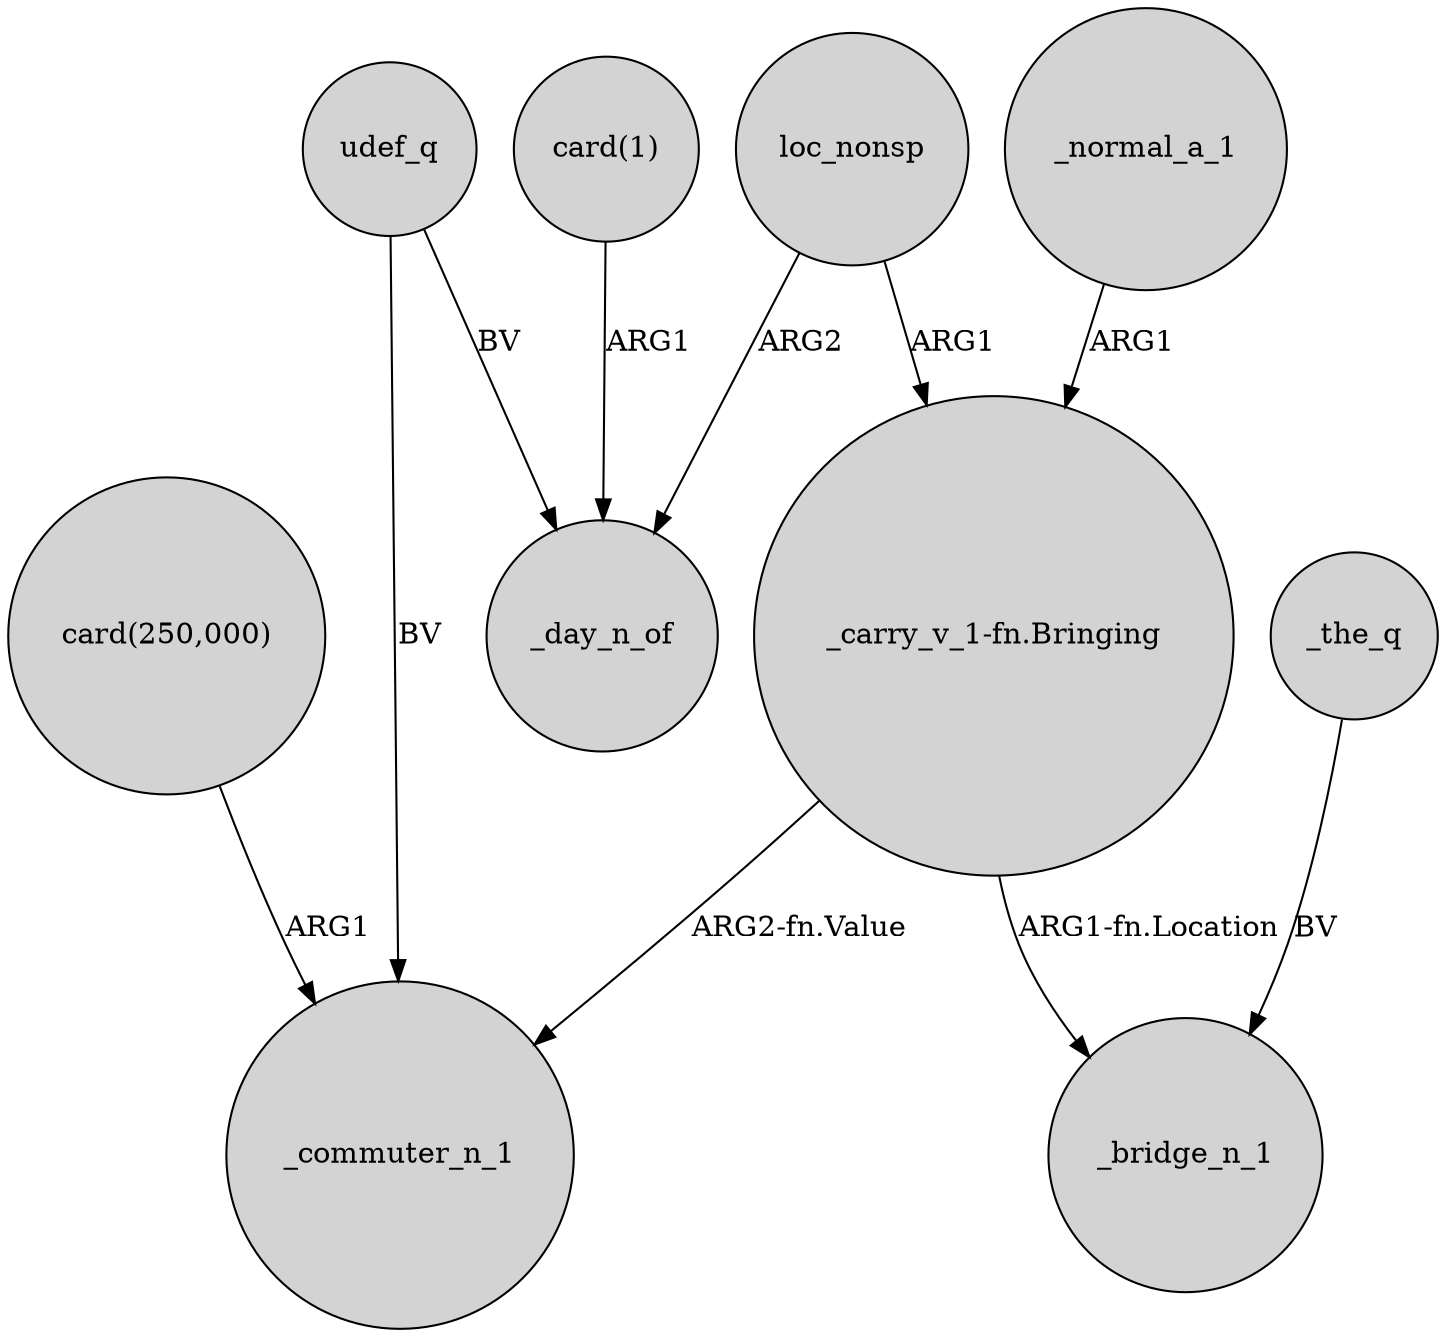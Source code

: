 digraph {
	node [shape=circle style=filled]
	"card(250,000)" -> _commuter_n_1 [label=ARG1]
	udef_q -> _commuter_n_1 [label=BV]
	udef_q -> _day_n_of [label=BV]
	"_carry_v_1-fn.Bringing" -> _commuter_n_1 [label="ARG2-fn.Value"]
	"_carry_v_1-fn.Bringing" -> _bridge_n_1 [label="ARG1-fn.Location"]
	"card(1)" -> _day_n_of [label=ARG1]
	_the_q -> _bridge_n_1 [label=BV]
	loc_nonsp -> "_carry_v_1-fn.Bringing" [label=ARG1]
	loc_nonsp -> _day_n_of [label=ARG2]
	_normal_a_1 -> "_carry_v_1-fn.Bringing" [label=ARG1]
}
